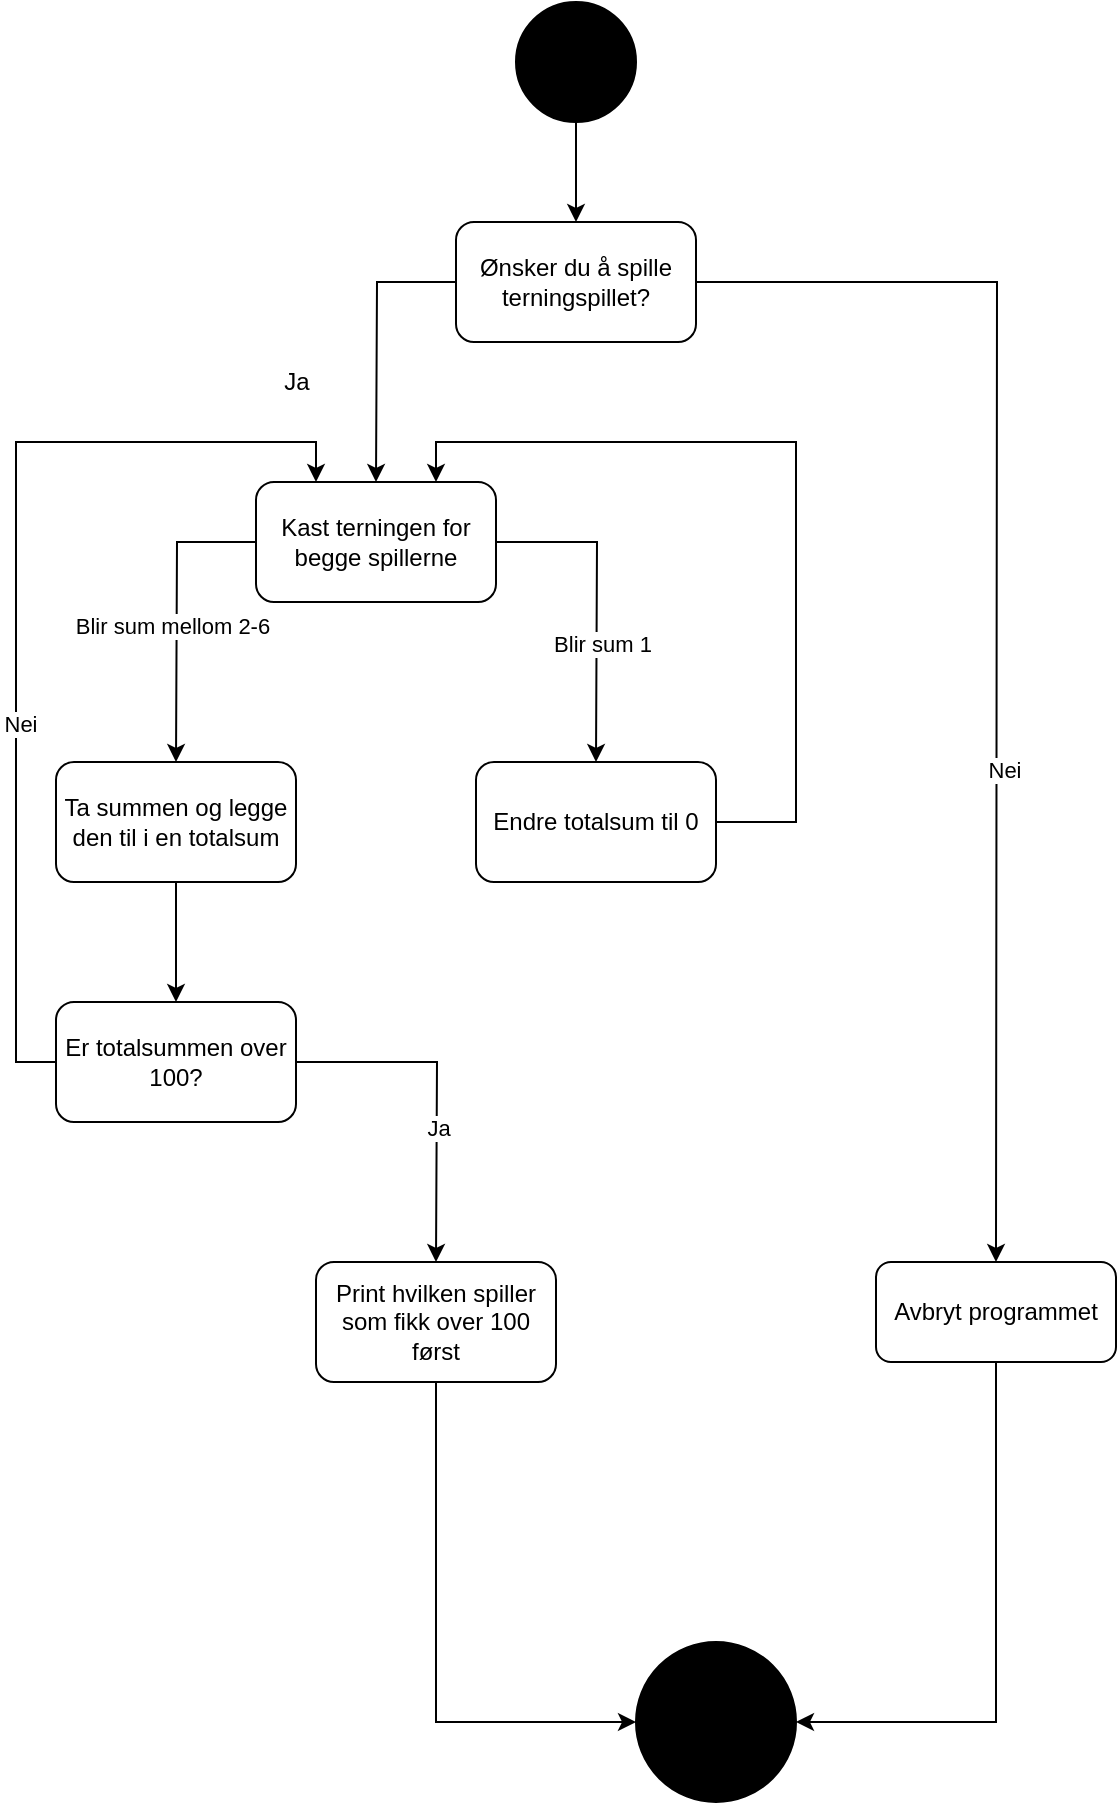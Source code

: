 <mxfile version="20.2.7" type="device"><diagram id="wLeVQ_6ot8aemIXa3ghd" name="Page-1"><mxGraphModel dx="946" dy="646" grid="1" gridSize="10" guides="1" tooltips="1" connect="1" arrows="1" fold="1" page="1" pageScale="1" pageWidth="827" pageHeight="1169" math="0" shadow="0"><root><mxCell id="0"/><mxCell id="1" parent="0"/><mxCell id="71b9vlQ1Bq80SOq5_5eD-2" style="edgeStyle=orthogonalEdgeStyle;rounded=0;orthogonalLoop=1;jettySize=auto;html=1;" edge="1" parent="1" source="71b9vlQ1Bq80SOq5_5eD-1" target="71b9vlQ1Bq80SOq5_5eD-3"><mxGeometry relative="1" as="geometry"><mxPoint x="400" y="150" as="targetPoint"/></mxGeometry></mxCell><mxCell id="71b9vlQ1Bq80SOq5_5eD-1" value="" style="ellipse;whiteSpace=wrap;html=1;aspect=fixed;fillColor=#000000;" vertex="1" parent="1"><mxGeometry x="370" y="10" width="60" height="60" as="geometry"/></mxCell><mxCell id="71b9vlQ1Bq80SOq5_5eD-4" style="edgeStyle=orthogonalEdgeStyle;rounded=0;orthogonalLoop=1;jettySize=auto;html=1;" edge="1" parent="1" source="71b9vlQ1Bq80SOq5_5eD-3"><mxGeometry relative="1" as="geometry"><mxPoint x="300" y="250" as="targetPoint"/></mxGeometry></mxCell><mxCell id="71b9vlQ1Bq80SOq5_5eD-5" style="edgeStyle=orthogonalEdgeStyle;rounded=0;orthogonalLoop=1;jettySize=auto;html=1;" edge="1" parent="1" source="71b9vlQ1Bq80SOq5_5eD-3"><mxGeometry relative="1" as="geometry"><mxPoint x="610" y="640" as="targetPoint"/></mxGeometry></mxCell><mxCell id="71b9vlQ1Bq80SOq5_5eD-15" value="Nei" style="edgeLabel;html=1;align=center;verticalAlign=middle;resizable=0;points=[];" vertex="1" connectable="0" parent="71b9vlQ1Bq80SOq5_5eD-5"><mxGeometry x="0.232" y="3" relative="1" as="geometry"><mxPoint as="offset"/></mxGeometry></mxCell><mxCell id="71b9vlQ1Bq80SOq5_5eD-3" value="Ønsker du å spille terningspillet?" style="rounded=1;whiteSpace=wrap;html=1;fillColor=#FFFFFF;" vertex="1" parent="1"><mxGeometry x="340" y="120" width="120" height="60" as="geometry"/></mxCell><mxCell id="71b9vlQ1Bq80SOq5_5eD-6" value="Ja" style="text;html=1;align=center;verticalAlign=middle;resizable=0;points=[];autosize=1;strokeColor=none;fillColor=none;" vertex="1" parent="1"><mxGeometry x="240" y="185" width="40" height="30" as="geometry"/></mxCell><mxCell id="71b9vlQ1Bq80SOq5_5eD-9" style="edgeStyle=orthogonalEdgeStyle;rounded=0;orthogonalLoop=1;jettySize=auto;html=1;" edge="1" parent="1" source="71b9vlQ1Bq80SOq5_5eD-8"><mxGeometry relative="1" as="geometry"><mxPoint x="200" y="390" as="targetPoint"/></mxGeometry></mxCell><mxCell id="71b9vlQ1Bq80SOq5_5eD-10" value="Blir sum mellom 2-6" style="edgeLabel;html=1;align=center;verticalAlign=middle;resizable=0;points=[];" vertex="1" connectable="0" parent="71b9vlQ1Bq80SOq5_5eD-9"><mxGeometry x="0.087" y="-3" relative="1" as="geometry"><mxPoint as="offset"/></mxGeometry></mxCell><mxCell id="71b9vlQ1Bq80SOq5_5eD-11" style="edgeStyle=orthogonalEdgeStyle;rounded=0;orthogonalLoop=1;jettySize=auto;html=1;" edge="1" parent="1" source="71b9vlQ1Bq80SOq5_5eD-8"><mxGeometry relative="1" as="geometry"><mxPoint x="410" y="390" as="targetPoint"/></mxGeometry></mxCell><mxCell id="71b9vlQ1Bq80SOq5_5eD-12" value="Blir sum 1" style="edgeLabel;html=1;align=center;verticalAlign=middle;resizable=0;points=[];" vertex="1" connectable="0" parent="71b9vlQ1Bq80SOq5_5eD-11"><mxGeometry x="0.256" y="2" relative="1" as="geometry"><mxPoint as="offset"/></mxGeometry></mxCell><mxCell id="71b9vlQ1Bq80SOq5_5eD-8" value="Kast terningen for begge spillerne" style="rounded=1;whiteSpace=wrap;html=1;fillColor=#FFFFFF;" vertex="1" parent="1"><mxGeometry x="240" y="250" width="120" height="60" as="geometry"/></mxCell><mxCell id="71b9vlQ1Bq80SOq5_5eD-23" style="edgeStyle=orthogonalEdgeStyle;rounded=0;orthogonalLoop=1;jettySize=auto;html=1;entryX=0.75;entryY=0;entryDx=0;entryDy=0;" edge="1" parent="1" source="71b9vlQ1Bq80SOq5_5eD-13" target="71b9vlQ1Bq80SOq5_5eD-8"><mxGeometry relative="1" as="geometry"><mxPoint x="320" y="230" as="targetPoint"/><Array as="points"><mxPoint x="510" y="420"/><mxPoint x="510" y="230"/><mxPoint x="330" y="230"/></Array></mxGeometry></mxCell><mxCell id="71b9vlQ1Bq80SOq5_5eD-13" value="Endre totalsum til 0" style="rounded=1;whiteSpace=wrap;html=1;fillColor=#FFFFFF;" vertex="1" parent="1"><mxGeometry x="350" y="390" width="120" height="60" as="geometry"/></mxCell><mxCell id="71b9vlQ1Bq80SOq5_5eD-17" style="edgeStyle=orthogonalEdgeStyle;rounded=0;orthogonalLoop=1;jettySize=auto;html=1;exitX=0.5;exitY=1;exitDx=0;exitDy=0;entryX=0.5;entryY=0;entryDx=0;entryDy=0;" edge="1" parent="1" source="71b9vlQ1Bq80SOq5_5eD-14" target="71b9vlQ1Bq80SOq5_5eD-16"><mxGeometry relative="1" as="geometry"/></mxCell><mxCell id="71b9vlQ1Bq80SOq5_5eD-14" value="Ta summen og legge den til i en totalsum" style="rounded=1;whiteSpace=wrap;html=1;fillColor=#FFFFFF;" vertex="1" parent="1"><mxGeometry x="140" y="390" width="120" height="60" as="geometry"/></mxCell><mxCell id="71b9vlQ1Bq80SOq5_5eD-18" style="edgeStyle=orthogonalEdgeStyle;rounded=0;orthogonalLoop=1;jettySize=auto;html=1;exitX=0;exitY=0.5;exitDx=0;exitDy=0;entryX=0.25;entryY=0;entryDx=0;entryDy=0;" edge="1" parent="1" source="71b9vlQ1Bq80SOq5_5eD-16" target="71b9vlQ1Bq80SOq5_5eD-8"><mxGeometry relative="1" as="geometry"/></mxCell><mxCell id="71b9vlQ1Bq80SOq5_5eD-19" value="Nei" style="edgeLabel;html=1;align=center;verticalAlign=middle;resizable=0;points=[];" vertex="1" connectable="0" parent="71b9vlQ1Bq80SOq5_5eD-18"><mxGeometry x="-0.238" y="-2" relative="1" as="geometry"><mxPoint y="1" as="offset"/></mxGeometry></mxCell><mxCell id="71b9vlQ1Bq80SOq5_5eD-20" style="edgeStyle=orthogonalEdgeStyle;rounded=0;orthogonalLoop=1;jettySize=auto;html=1;" edge="1" parent="1" source="71b9vlQ1Bq80SOq5_5eD-16"><mxGeometry relative="1" as="geometry"><mxPoint x="330" y="640" as="targetPoint"/></mxGeometry></mxCell><mxCell id="71b9vlQ1Bq80SOq5_5eD-21" value="Ja" style="edgeLabel;html=1;align=center;verticalAlign=middle;resizable=0;points=[];" vertex="1" connectable="0" parent="71b9vlQ1Bq80SOq5_5eD-20"><mxGeometry x="0.194" relative="1" as="geometry"><mxPoint y="1" as="offset"/></mxGeometry></mxCell><mxCell id="71b9vlQ1Bq80SOq5_5eD-16" value="Er totalsummen over 100?" style="rounded=1;whiteSpace=wrap;html=1;fillColor=#FFFFFF;" vertex="1" parent="1"><mxGeometry x="140" y="510" width="120" height="60" as="geometry"/></mxCell><mxCell id="71b9vlQ1Bq80SOq5_5eD-27" style="edgeStyle=orthogonalEdgeStyle;rounded=0;orthogonalLoop=1;jettySize=auto;html=1;" edge="1" parent="1" source="71b9vlQ1Bq80SOq5_5eD-22"><mxGeometry relative="1" as="geometry"><mxPoint x="430" y="870" as="targetPoint"/><Array as="points"><mxPoint x="330" y="870"/><mxPoint x="410" y="870"/></Array></mxGeometry></mxCell><mxCell id="71b9vlQ1Bq80SOq5_5eD-22" value="Print hvilken spiller som fikk over 100 først" style="rounded=1;whiteSpace=wrap;html=1;fillColor=#FFFFFF;" vertex="1" parent="1"><mxGeometry x="270" y="640" width="120" height="60" as="geometry"/></mxCell><mxCell id="71b9vlQ1Bq80SOq5_5eD-28" style="edgeStyle=orthogonalEdgeStyle;rounded=0;orthogonalLoop=1;jettySize=auto;html=1;entryX=1;entryY=0.5;entryDx=0;entryDy=0;" edge="1" parent="1" source="71b9vlQ1Bq80SOq5_5eD-24" target="71b9vlQ1Bq80SOq5_5eD-29"><mxGeometry relative="1" as="geometry"><mxPoint x="520" y="870" as="targetPoint"/><Array as="points"><mxPoint x="610" y="870"/></Array></mxGeometry></mxCell><mxCell id="71b9vlQ1Bq80SOq5_5eD-24" value="Avbryt programmet" style="rounded=1;whiteSpace=wrap;html=1;fillColor=#FFFFFF;" vertex="1" parent="1"><mxGeometry x="550" y="640" width="120" height="50" as="geometry"/></mxCell><mxCell id="71b9vlQ1Bq80SOq5_5eD-29" value="" style="ellipse;whiteSpace=wrap;html=1;aspect=fixed;fillColor=#000000;" vertex="1" parent="1"><mxGeometry x="430" y="830" width="80" height="80" as="geometry"/></mxCell></root></mxGraphModel></diagram></mxfile>